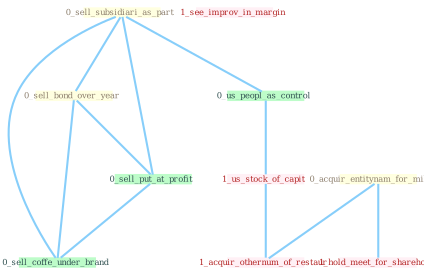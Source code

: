 Graph G{ 
    node
    [shape=polygon,style=filled,width=.5,height=.06,color="#BDFCC9",fixedsize=true,fontsize=4,
    fontcolor="#2f4f4f"];
    {node
    [color="#ffffe0", fontcolor="#8b7d6b"] "0_sell_subsidiari_as_part " "0_acquir_entitynam_for_million " "0_sell_bond_over_year "}
{node [color="#fff0f5", fontcolor="#b22222"] "1_us_stock_of_capit " "1_see_improv_in_margin " "1_hold_meet_for_sharehold " "1_acquir_othernum_of_restaur "}
edge [color="#B0E2FF"];

	"0_sell_subsidiari_as_part " -- "0_sell_bond_over_year " [w="1", color="#87cefa" ];
	"0_sell_subsidiari_as_part " -- "0_us_peopl_as_control " [w="1", color="#87cefa" ];
	"0_sell_subsidiari_as_part " -- "0_sell_put_at_profit " [w="1", color="#87cefa" ];
	"0_sell_subsidiari_as_part " -- "0_sell_coffe_under_brand " [w="1", color="#87cefa" ];
	"0_acquir_entitynam_for_million " -- "1_hold_meet_for_sharehold " [w="1", color="#87cefa" ];
	"0_acquir_entitynam_for_million " -- "1_acquir_othernum_of_restaur " [w="1", color="#87cefa" ];
	"0_sell_bond_over_year " -- "0_sell_put_at_profit " [w="1", color="#87cefa" ];
	"0_sell_bond_over_year " -- "0_sell_coffe_under_brand " [w="1", color="#87cefa" ];
	"0_us_peopl_as_control " -- "1_us_stock_of_capit " [w="1", color="#87cefa" ];
	"0_sell_put_at_profit " -- "0_sell_coffe_under_brand " [w="1", color="#87cefa" ];
	"1_us_stock_of_capit " -- "1_acquir_othernum_of_restaur " [w="1", color="#87cefa" ];
}